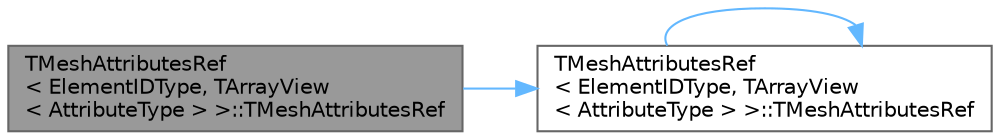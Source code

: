 digraph "TMeshAttributesRef&lt; ElementIDType, TArrayView&lt; AttributeType &gt; &gt;::TMeshAttributesRef"
{
 // INTERACTIVE_SVG=YES
 // LATEX_PDF_SIZE
  bgcolor="transparent";
  edge [fontname=Helvetica,fontsize=10,labelfontname=Helvetica,labelfontsize=10];
  node [fontname=Helvetica,fontsize=10,shape=box,height=0.2,width=0.4];
  rankdir="LR";
  Node1 [id="Node000001",label="TMeshAttributesRef\l\< ElementIDType, TArrayView\l\< AttributeType \> \>::TMeshAttributesRef",height=0.2,width=0.4,color="gray40", fillcolor="grey60", style="filled", fontcolor="black",tooltip="Implicitly construct a TMeshAttributesRef-to-const from a regular one."];
  Node1 -> Node2 [id="edge1_Node000001_Node000002",color="steelblue1",style="solid",tooltip=" "];
  Node2 [id="Node000002",label="TMeshAttributesRef\l\< ElementIDType, TArrayView\l\< AttributeType \> \>::TMeshAttributesRef",height=0.2,width=0.4,color="grey40", fillcolor="white", style="filled",URL="$de/d89/classTMeshAttributesRef_3_01ElementIDType_00_01TArrayView_3_01AttributeType_01_4_01_4.html#a032fe1dd459367c1fb6d97512572861e",tooltip=" "];
  Node2 -> Node2 [id="edge2_Node000002_Node000002",color="steelblue1",style="solid",tooltip=" "];
}

